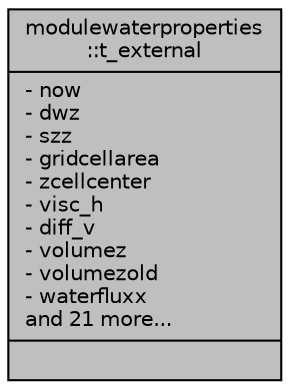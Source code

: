 digraph "modulewaterproperties::t_external"
{
 // LATEX_PDF_SIZE
  edge [fontname="Helvetica",fontsize="10",labelfontname="Helvetica",labelfontsize="10"];
  node [fontname="Helvetica",fontsize="10",shape=record];
  Node1 [label="{modulewaterproperties\l::t_external\n|- now\l- dwz\l- szz\l- gridcellarea\l- zcellcenter\l- visc_h\l- diff_v\l- volumez\l- volumezold\l- waterfluxx\land 21 more...\l|}",height=0.2,width=0.4,color="black", fillcolor="grey75", style="filled", fontcolor="black",tooltip=" "];
}
